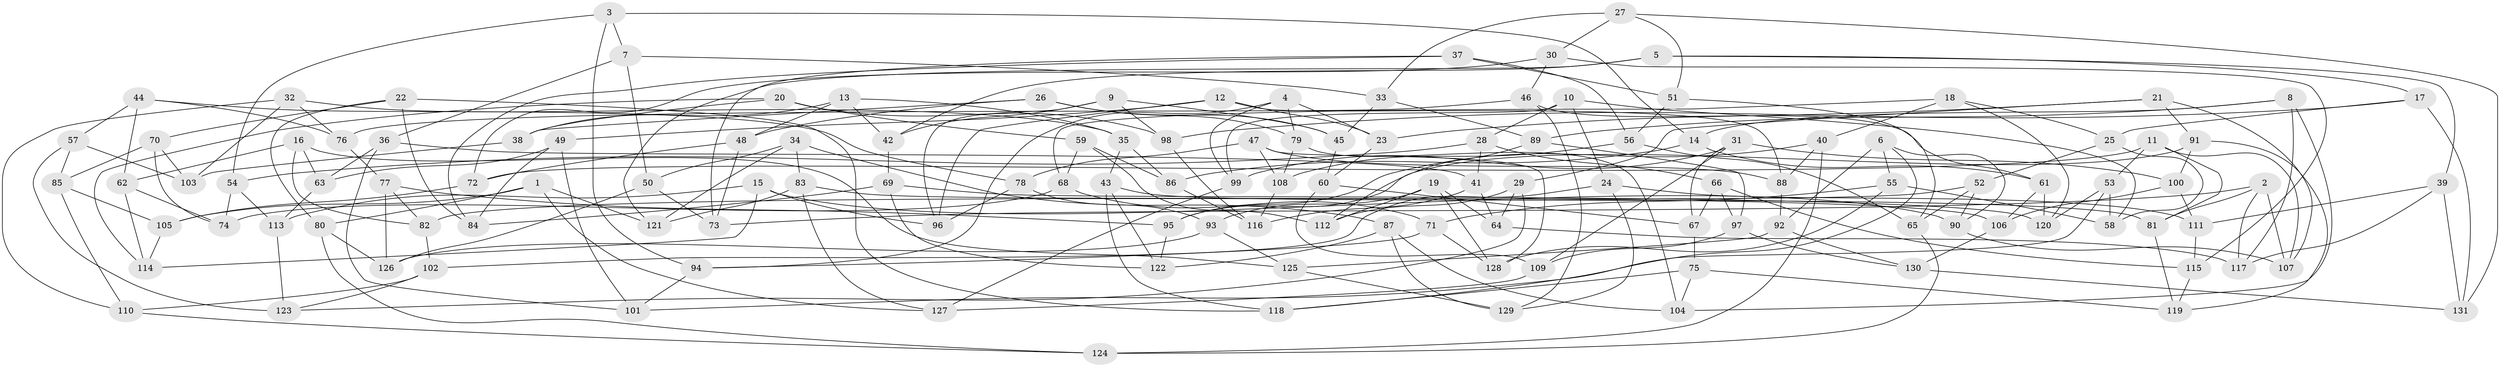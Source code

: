 // coarse degree distribution, {8: 0.21153846153846154, 6: 0.23076923076923078, 9: 0.038461538461538464, 4: 0.34615384615384615, 13: 0.038461538461538464, 14: 0.019230769230769232, 16: 0.019230769230769232, 10: 0.019230769230769232, 12: 0.038461538461538464, 3: 0.038461538461538464}
// Generated by graph-tools (version 1.1) at 2025/20/03/04/25 18:20:42]
// undirected, 131 vertices, 262 edges
graph export_dot {
graph [start="1"]
  node [color=gray90,style=filled];
  1;
  2;
  3;
  4;
  5;
  6;
  7;
  8;
  9;
  10;
  11;
  12;
  13;
  14;
  15;
  16;
  17;
  18;
  19;
  20;
  21;
  22;
  23;
  24;
  25;
  26;
  27;
  28;
  29;
  30;
  31;
  32;
  33;
  34;
  35;
  36;
  37;
  38;
  39;
  40;
  41;
  42;
  43;
  44;
  45;
  46;
  47;
  48;
  49;
  50;
  51;
  52;
  53;
  54;
  55;
  56;
  57;
  58;
  59;
  60;
  61;
  62;
  63;
  64;
  65;
  66;
  67;
  68;
  69;
  70;
  71;
  72;
  73;
  74;
  75;
  76;
  77;
  78;
  79;
  80;
  81;
  82;
  83;
  84;
  85;
  86;
  87;
  88;
  89;
  90;
  91;
  92;
  93;
  94;
  95;
  96;
  97;
  98;
  99;
  100;
  101;
  102;
  103;
  104;
  105;
  106;
  107;
  108;
  109;
  110;
  111;
  112;
  113;
  114;
  115;
  116;
  117;
  118;
  119;
  120;
  121;
  122;
  123;
  124;
  125;
  126;
  127;
  128;
  129;
  130;
  131;
  1 -- 105;
  1 -- 121;
  1 -- 80;
  1 -- 127;
  2 -- 117;
  2 -- 73;
  2 -- 107;
  2 -- 81;
  3 -- 94;
  3 -- 7;
  3 -- 54;
  3 -- 14;
  4 -- 23;
  4 -- 94;
  4 -- 79;
  4 -- 99;
  5 -- 42;
  5 -- 39;
  5 -- 121;
  5 -- 17;
  6 -- 92;
  6 -- 90;
  6 -- 55;
  6 -- 118;
  7 -- 50;
  7 -- 33;
  7 -- 36;
  8 -- 104;
  8 -- 117;
  8 -- 14;
  8 -- 89;
  9 -- 45;
  9 -- 42;
  9 -- 98;
  9 -- 96;
  10 -- 24;
  10 -- 28;
  10 -- 99;
  10 -- 58;
  11 -- 107;
  11 -- 72;
  11 -- 81;
  11 -- 53;
  12 -- 96;
  12 -- 23;
  12 -- 49;
  12 -- 88;
  13 -- 42;
  13 -- 48;
  13 -- 38;
  13 -- 35;
  14 -- 86;
  14 -- 61;
  15 -- 90;
  15 -- 114;
  15 -- 96;
  15 -- 113;
  16 -- 82;
  16 -- 125;
  16 -- 62;
  16 -- 63;
  17 -- 98;
  17 -- 25;
  17 -- 131;
  18 -- 40;
  18 -- 120;
  18 -- 68;
  18 -- 25;
  19 -- 112;
  19 -- 64;
  19 -- 93;
  19 -- 128;
  20 -- 38;
  20 -- 114;
  20 -- 59;
  20 -- 98;
  21 -- 107;
  21 -- 91;
  21 -- 29;
  21 -- 23;
  22 -- 84;
  22 -- 70;
  22 -- 118;
  22 -- 80;
  23 -- 60;
  24 -- 111;
  24 -- 129;
  24 -- 102;
  25 -- 52;
  25 -- 58;
  26 -- 48;
  26 -- 79;
  26 -- 45;
  26 -- 38;
  27 -- 131;
  27 -- 33;
  27 -- 51;
  27 -- 30;
  28 -- 66;
  28 -- 54;
  28 -- 41;
  29 -- 112;
  29 -- 123;
  29 -- 64;
  30 -- 46;
  30 -- 115;
  30 -- 72;
  31 -- 99;
  31 -- 67;
  31 -- 100;
  31 -- 109;
  32 -- 110;
  32 -- 35;
  32 -- 76;
  32 -- 103;
  33 -- 45;
  33 -- 89;
  34 -- 83;
  34 -- 87;
  34 -- 50;
  34 -- 121;
  35 -- 86;
  35 -- 43;
  36 -- 63;
  36 -- 101;
  36 -- 41;
  37 -- 56;
  37 -- 51;
  37 -- 84;
  37 -- 73;
  38 -- 103;
  39 -- 117;
  39 -- 131;
  39 -- 111;
  40 -- 124;
  40 -- 95;
  40 -- 88;
  41 -- 116;
  41 -- 64;
  42 -- 69;
  43 -- 118;
  43 -- 81;
  43 -- 122;
  44 -- 62;
  44 -- 57;
  44 -- 76;
  44 -- 78;
  45 -- 60;
  46 -- 61;
  46 -- 76;
  46 -- 129;
  47 -- 128;
  47 -- 78;
  47 -- 108;
  47 -- 88;
  48 -- 72;
  48 -- 73;
  49 -- 84;
  49 -- 63;
  49 -- 101;
  50 -- 73;
  50 -- 126;
  51 -- 65;
  51 -- 56;
  52 -- 82;
  52 -- 65;
  52 -- 90;
  53 -- 58;
  53 -- 101;
  53 -- 120;
  54 -- 74;
  54 -- 113;
  55 -- 128;
  55 -- 58;
  55 -- 71;
  56 -- 108;
  56 -- 65;
  57 -- 103;
  57 -- 123;
  57 -- 85;
  59 -- 86;
  59 -- 68;
  59 -- 112;
  60 -- 67;
  60 -- 109;
  61 -- 106;
  61 -- 120;
  62 -- 114;
  62 -- 74;
  63 -- 113;
  64 -- 117;
  65 -- 124;
  66 -- 115;
  66 -- 67;
  66 -- 97;
  67 -- 75;
  68 -- 74;
  68 -- 71;
  69 -- 84;
  69 -- 120;
  69 -- 122;
  70 -- 74;
  70 -- 103;
  70 -- 85;
  71 -- 128;
  71 -- 94;
  72 -- 105;
  75 -- 118;
  75 -- 104;
  75 -- 119;
  76 -- 77;
  77 -- 82;
  77 -- 126;
  77 -- 95;
  78 -- 93;
  78 -- 96;
  79 -- 108;
  79 -- 104;
  80 -- 126;
  80 -- 124;
  81 -- 119;
  82 -- 102;
  83 -- 127;
  83 -- 106;
  83 -- 121;
  85 -- 105;
  85 -- 110;
  86 -- 116;
  87 -- 122;
  87 -- 129;
  87 -- 104;
  88 -- 92;
  89 -- 97;
  89 -- 112;
  90 -- 107;
  91 -- 119;
  91 -- 100;
  91 -- 95;
  92 -- 130;
  92 -- 125;
  93 -- 126;
  93 -- 125;
  94 -- 101;
  95 -- 122;
  97 -- 109;
  97 -- 130;
  98 -- 116;
  99 -- 127;
  100 -- 106;
  100 -- 111;
  102 -- 123;
  102 -- 110;
  105 -- 114;
  106 -- 130;
  108 -- 116;
  109 -- 127;
  110 -- 124;
  111 -- 115;
  113 -- 123;
  115 -- 119;
  125 -- 129;
  130 -- 131;
}
